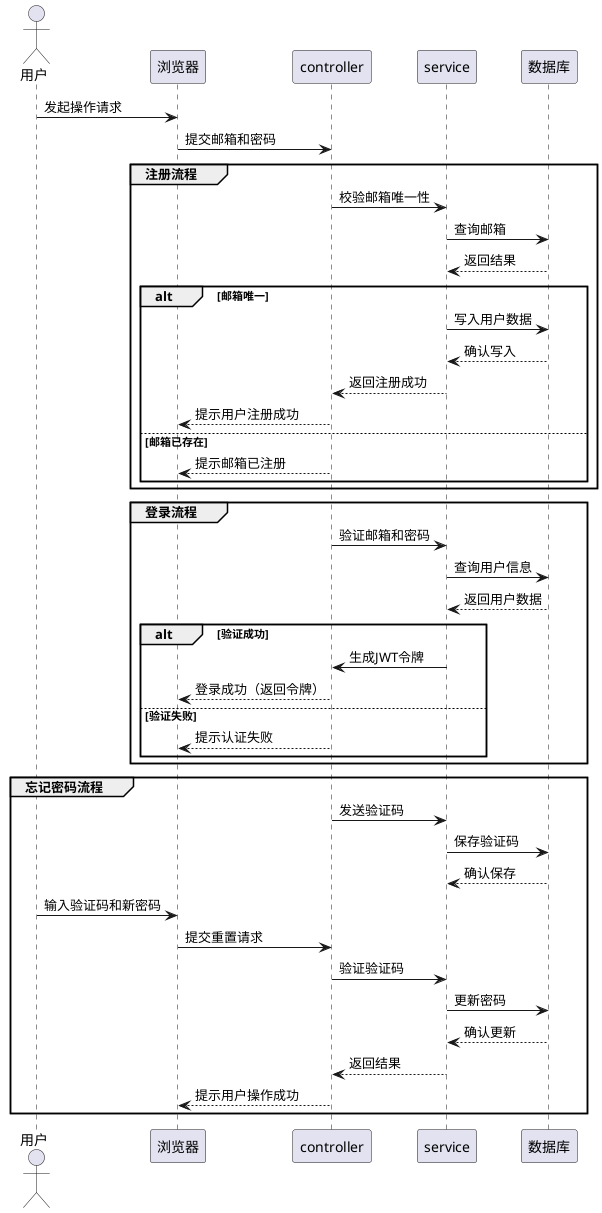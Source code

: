 @startuml
actor 用户 as User
participant 浏览器 as Browser
participant controller as Controller
participant service as Service
participant 数据库 as DB

User -> Browser : 发起操作请求
Browser -> Controller : 提交邮箱和密码

group 注册流程
  Controller -> Service : 校验邮箱唯一性
  Service -> DB : 查询邮箱
  DB --> Service : 返回结果
  alt 邮箱唯一
    Service -> DB : 写入用户数据
    DB --> Service : 确认写入
    Service --> Controller : 返回注册成功
    Controller --> Browser : 提示用户注册成功
  else 邮箱已存在
    Controller --> Browser : 提示邮箱已注册
  end
end

group 登录流程
  Controller -> Service : 验证邮箱和密码
  Service -> DB : 查询用户信息
  DB --> Service : 返回用户数据
  alt 验证成功
    Service -> Controller : 生成JWT令牌
    Controller --> Browser : 登录成功（返回令牌）
  else 验证失败
    Controller --> Browser : 提示认证失败
  end
end

group 忘记密码流程
  Controller -> Service : 发送验证码
  Service -> DB : 保存验证码
  DB --> Service : 确认保存
  User -> Browser : 输入验证码和新密码
  Browser -> Controller : 提交重置请求
  Controller -> Service : 验证验证码
  Service -> DB : 更新密码
  DB --> Service : 确认更新
  Service --> Controller : 返回结果
  Controller --> Browser : 提示用户操作成功
end
@enduml
